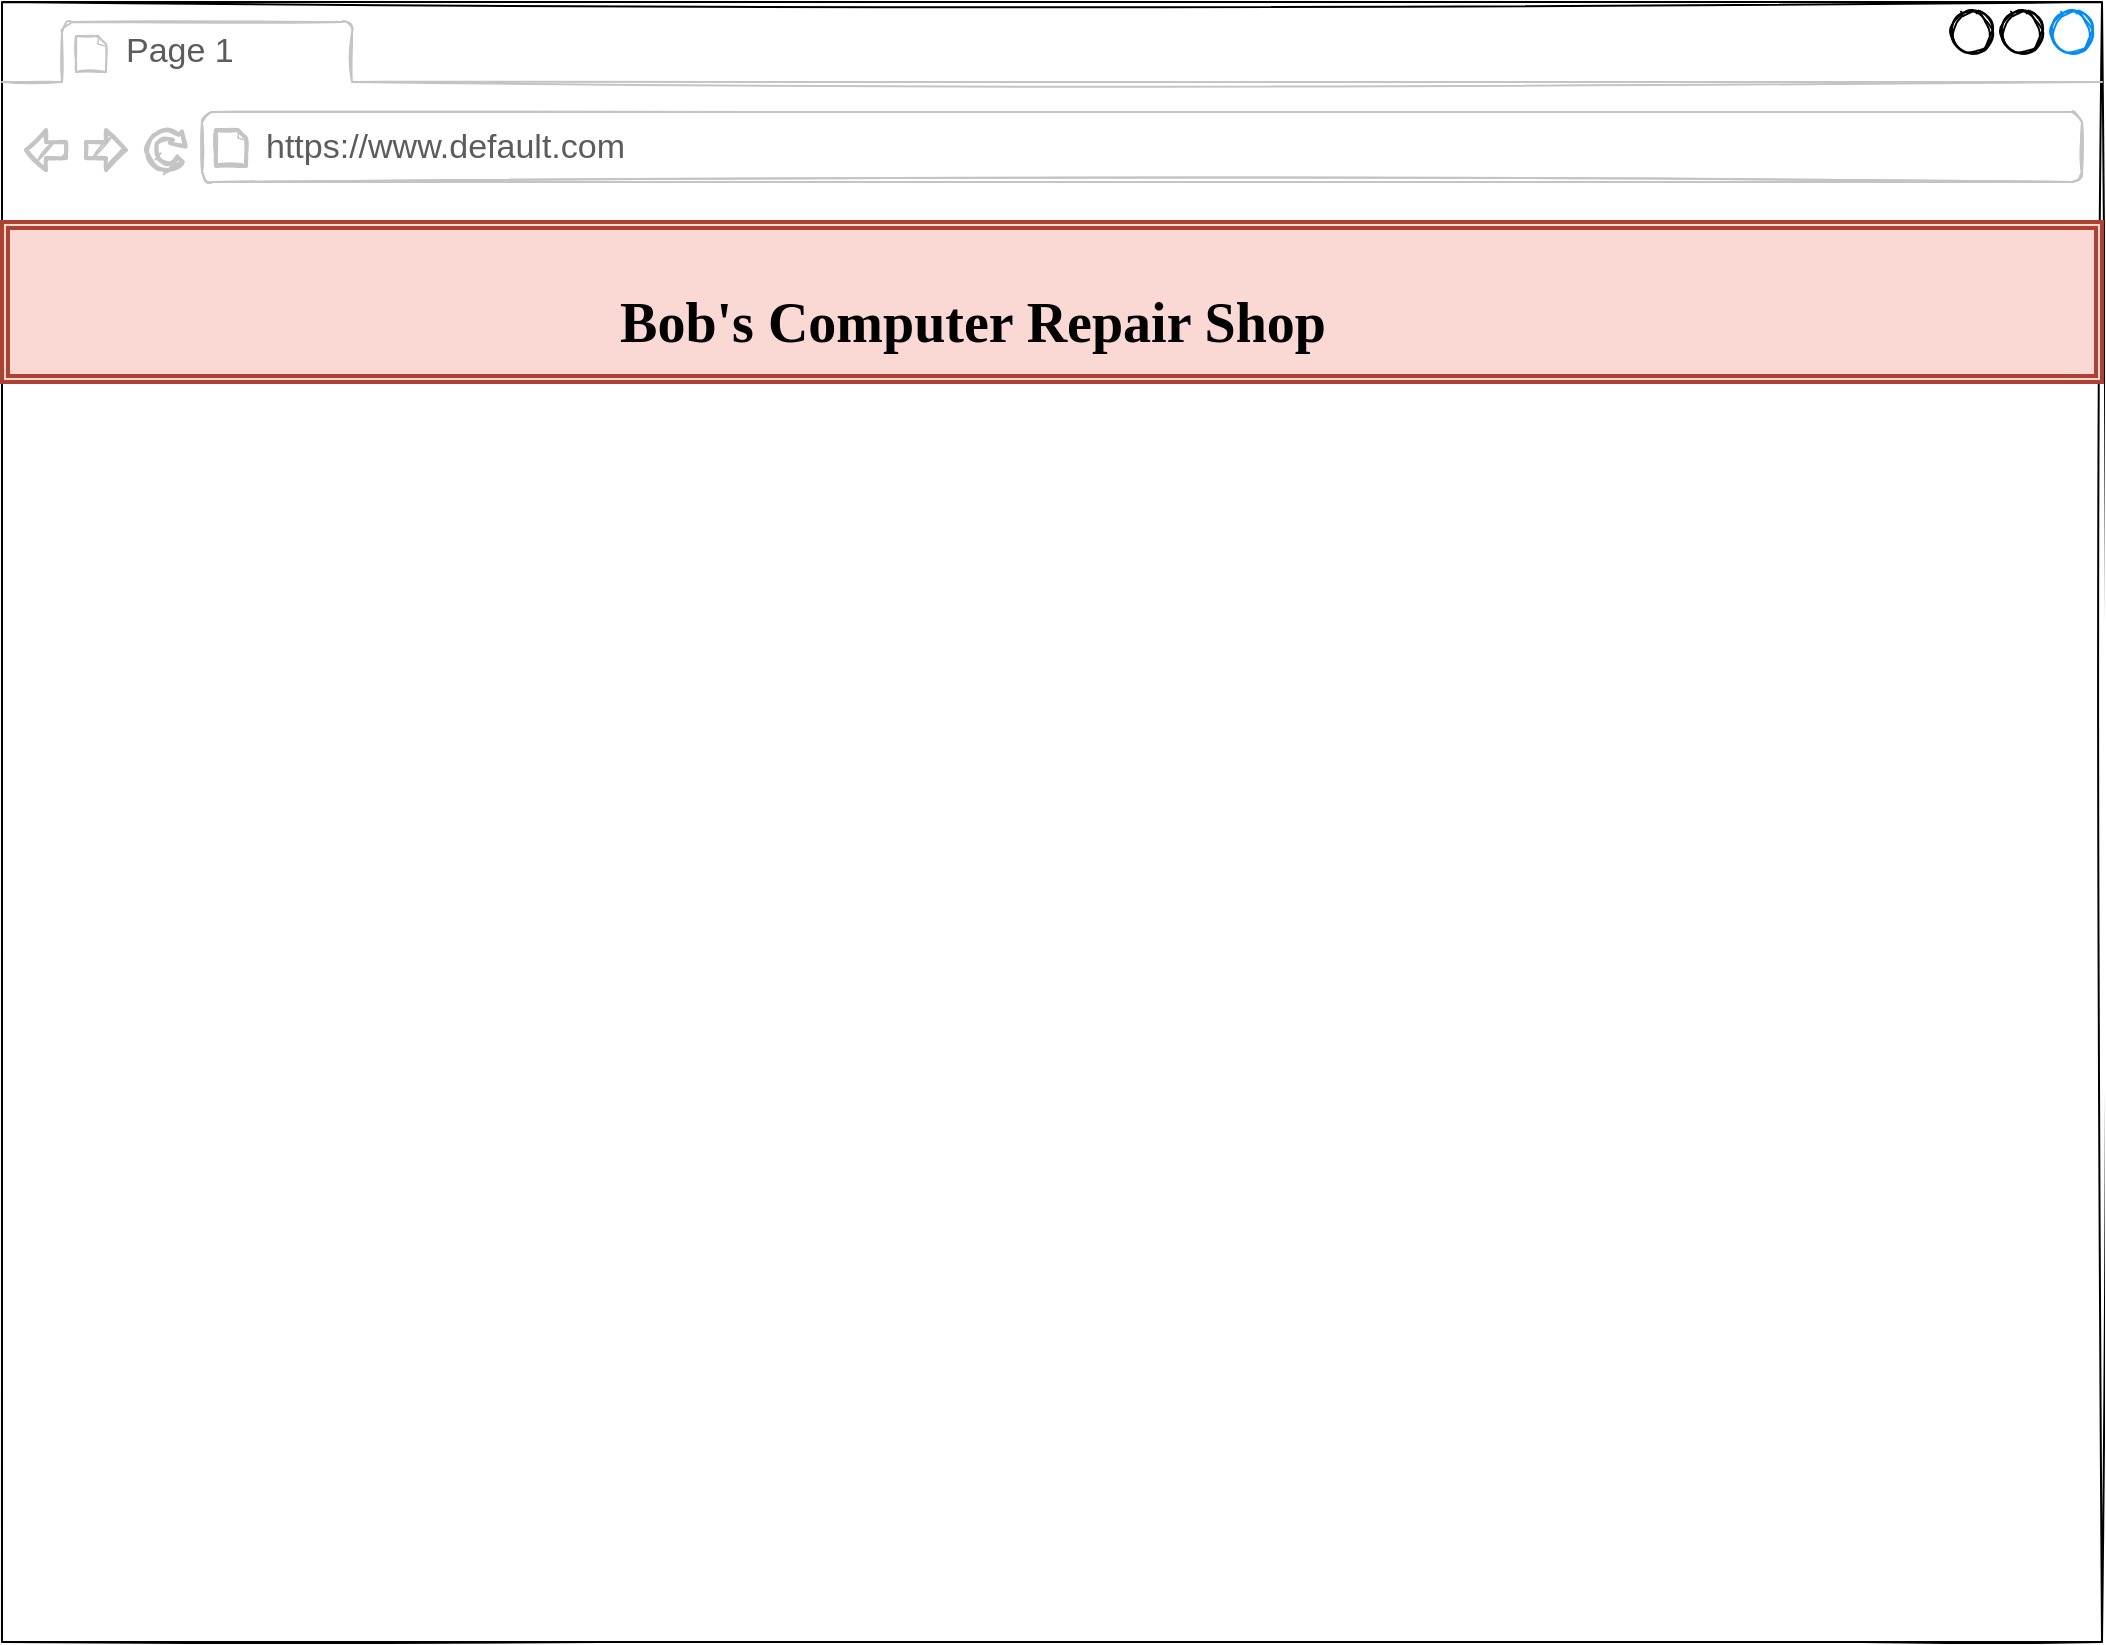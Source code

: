 <mxfile version="13.8.0" type="github">
  <diagram name="Page-1" id="2cc2dc42-3aac-f2a9-1cec-7a8b7cbee084">
    <mxGraphModel dx="1189" dy="2001" grid="1" gridSize="10" guides="1" tooltips="1" connect="1" arrows="1" fold="1" page="1" pageScale="1" pageWidth="1100" pageHeight="850" math="0" shadow="0">
      <root>
        <mxCell id="0" />
        <mxCell id="1" parent="0" />
        <mxCell id="7026571954dc6520-1" value="" style="strokeWidth=1;shadow=0;align=center;html=1;shape=mxgraph.mockup.containers.browserWindow;rSize=0;mainText=,;recursiveResize=0;rounded=0;labelBackgroundColor=none;fontFamily=Helvetica;fontSize=12;sketch=1;" parent="1" vertex="1">
          <mxGeometry x="160" y="-10" width="1050" height="820" as="geometry" />
        </mxCell>
        <mxCell id="7026571954dc6520-2" value="Page 1" style="strokeWidth=1;shadow=0;dashed=0;align=center;html=1;shape=mxgraph.mockup.containers.anchor;fontSize=17;fontColor=#5C5C5C;align=left;fillColor=#21C0A5;strokeColor=#006658;" parent="7026571954dc6520-1" vertex="1">
          <mxGeometry x="60" y="12" width="110" height="26" as="geometry" />
        </mxCell>
        <mxCell id="7026571954dc6520-3" value="https://www.default.com" style="strokeWidth=1;shadow=0;dashed=0;align=center;html=1;shape=mxgraph.mockup.containers.anchor;rSize=0;fontSize=17;fontColor=#5C5C5C;align=left;fillColor=#21C0A5;strokeColor=#006658;" parent="7026571954dc6520-1" vertex="1">
          <mxGeometry x="130" y="60" width="250" height="26" as="geometry" />
        </mxCell>
        <mxCell id="9lA7A_NWtXqsNTNDgj9S-6" value="" style="shape=ext;double=1;rounded=0;whiteSpace=wrap;html=1;fontFamily=Helvetica;fillColor=#fad9d5;gradientDirection=west;strokeColor=#AE4132;strokeWidth=2;perimeterSpacing=5;" vertex="1" parent="7026571954dc6520-1">
          <mxGeometry y="110" width="1050" height="80" as="geometry" />
        </mxCell>
        <mxCell id="9lA7A_NWtXqsNTNDgj9S-7" value="Bob&#39;s Computer Repair Shop" style="text;strokeColor=none;fillColor=none;html=1;fontSize=28;fontStyle=1;verticalAlign=middle;align=center;fontFamily=fantasy;fontSource=https%3A%2F%2Ffonts.googleapis.com%2Fcss%3Ffamily%3Dfantasy;horizontal=1;" vertex="1" parent="7026571954dc6520-1">
          <mxGeometry x="280" y="140" width="410" height="40" as="geometry" />
        </mxCell>
      </root>
    </mxGraphModel>
  </diagram>
</mxfile>
